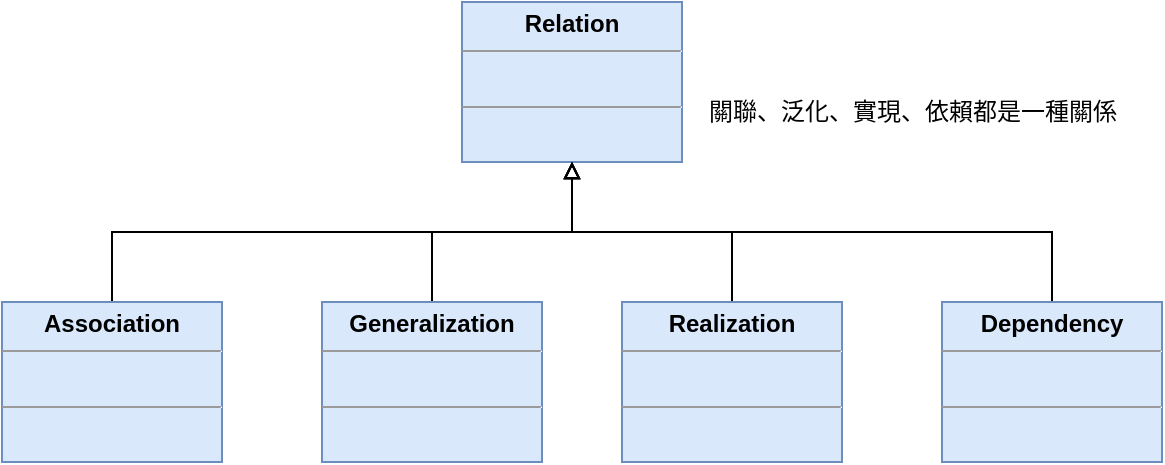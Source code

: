 <mxfile version="22.0.3" type="device">
  <diagram id="C5RBs43oDa-KdzZeNtuy" name="Page-1">
    <mxGraphModel dx="863" dy="505" grid="1" gridSize="10" guides="1" tooltips="1" connect="1" arrows="1" fold="1" page="1" pageScale="1" pageWidth="827" pageHeight="1169" math="0" shadow="0">
      <root>
        <mxCell id="WIyWlLk6GJQsqaUBKTNV-0" />
        <mxCell id="WIyWlLk6GJQsqaUBKTNV-1" parent="WIyWlLk6GJQsqaUBKTNV-0" />
        <mxCell id="QdLIedKiF2Z4h_buhTNF-79" value="&lt;p style=&quot;margin:0px;margin-top:4px;text-align:center;&quot;&gt;&lt;b&gt;Relation&lt;/b&gt;&lt;/p&gt;&lt;hr size=&quot;1&quot;&gt;&lt;p style=&quot;margin:0px;margin-left:4px;&quot;&gt;&lt;br&gt;&lt;/p&gt;&lt;hr size=&quot;1&quot;&gt;&lt;p style=&quot;margin:0px;margin-left:4px;&quot;&gt;&lt;br&gt;&lt;/p&gt;" style="verticalAlign=top;align=left;overflow=fill;fontSize=12;fontFamily=Helvetica;html=1;whiteSpace=wrap;fillColor=#dae8fc;strokeColor=#6c8ebf;" vertex="1" parent="WIyWlLk6GJQsqaUBKTNV-1">
          <mxGeometry x="320" y="10" width="110" height="80" as="geometry" />
        </mxCell>
        <mxCell id="QdLIedKiF2Z4h_buhTNF-130" style="edgeStyle=orthogonalEdgeStyle;rounded=0;orthogonalLoop=1;jettySize=auto;html=1;exitX=0.5;exitY=0;exitDx=0;exitDy=0;entryX=0.5;entryY=1;entryDx=0;entryDy=0;endArrow=block;endFill=0;" edge="1" parent="WIyWlLk6GJQsqaUBKTNV-1" source="QdLIedKiF2Z4h_buhTNF-96" target="QdLIedKiF2Z4h_buhTNF-79">
          <mxGeometry relative="1" as="geometry" />
        </mxCell>
        <mxCell id="QdLIedKiF2Z4h_buhTNF-96" value="&lt;p style=&quot;margin:0px;margin-top:4px;text-align:center;&quot;&gt;&lt;b&gt;Realization&lt;/b&gt;&lt;/p&gt;&lt;hr size=&quot;1&quot;&gt;&lt;p style=&quot;margin:0px;margin-left:4px;&quot;&gt;&lt;br&gt;&lt;/p&gt;&lt;hr size=&quot;1&quot;&gt;&lt;p style=&quot;margin:0px;margin-left:4px;&quot;&gt;&lt;br&gt;&lt;/p&gt;" style="verticalAlign=top;align=left;overflow=fill;fontSize=12;fontFamily=Helvetica;html=1;whiteSpace=wrap;fillColor=#dae8fc;strokeColor=#6c8ebf;" vertex="1" parent="WIyWlLk6GJQsqaUBKTNV-1">
          <mxGeometry x="400" y="160" width="110" height="80" as="geometry" />
        </mxCell>
        <mxCell id="QdLIedKiF2Z4h_buhTNF-129" style="edgeStyle=orthogonalEdgeStyle;rounded=0;orthogonalLoop=1;jettySize=auto;html=1;exitX=0.5;exitY=0;exitDx=0;exitDy=0;entryX=0.5;entryY=1;entryDx=0;entryDy=0;endArrow=block;endFill=0;" edge="1" parent="WIyWlLk6GJQsqaUBKTNV-1" source="QdLIedKiF2Z4h_buhTNF-122" target="QdLIedKiF2Z4h_buhTNF-79">
          <mxGeometry relative="1" as="geometry" />
        </mxCell>
        <mxCell id="QdLIedKiF2Z4h_buhTNF-122" value="&lt;p style=&quot;margin:0px;margin-top:4px;text-align:center;&quot;&gt;&lt;b&gt;Generalization&lt;/b&gt;&lt;/p&gt;&lt;hr size=&quot;1&quot;&gt;&lt;p style=&quot;margin:0px;margin-left:4px;&quot;&gt;&lt;br&gt;&lt;/p&gt;&lt;hr size=&quot;1&quot;&gt;&lt;p style=&quot;margin:0px;margin-left:4px;&quot;&gt;&lt;br&gt;&lt;/p&gt;" style="verticalAlign=top;align=left;overflow=fill;fontSize=12;fontFamily=Helvetica;html=1;whiteSpace=wrap;fillColor=#dae8fc;strokeColor=#6c8ebf;" vertex="1" parent="WIyWlLk6GJQsqaUBKTNV-1">
          <mxGeometry x="250" y="160" width="110" height="80" as="geometry" />
        </mxCell>
        <mxCell id="QdLIedKiF2Z4h_buhTNF-125" style="edgeStyle=orthogonalEdgeStyle;rounded=0;orthogonalLoop=1;jettySize=auto;html=1;exitX=0.5;exitY=0;exitDx=0;exitDy=0;entryX=0.5;entryY=1;entryDx=0;entryDy=0;endArrow=block;endFill=0;" edge="1" parent="WIyWlLk6GJQsqaUBKTNV-1" source="QdLIedKiF2Z4h_buhTNF-123" target="QdLIedKiF2Z4h_buhTNF-79">
          <mxGeometry relative="1" as="geometry">
            <Array as="points">
              <mxPoint x="145" y="125" />
              <mxPoint x="375" y="125" />
            </Array>
          </mxGeometry>
        </mxCell>
        <mxCell id="QdLIedKiF2Z4h_buhTNF-123" value="&lt;p style=&quot;margin:0px;margin-top:4px;text-align:center;&quot;&gt;&lt;b&gt;Association&lt;/b&gt;&lt;/p&gt;&lt;hr size=&quot;1&quot;&gt;&lt;p style=&quot;margin:0px;margin-left:4px;&quot;&gt;&lt;br&gt;&lt;/p&gt;&lt;hr size=&quot;1&quot;&gt;&lt;p style=&quot;margin:0px;margin-left:4px;&quot;&gt;&lt;br&gt;&lt;/p&gt;" style="verticalAlign=top;align=left;overflow=fill;fontSize=12;fontFamily=Helvetica;html=1;whiteSpace=wrap;fillColor=#dae8fc;strokeColor=#6c8ebf;" vertex="1" parent="WIyWlLk6GJQsqaUBKTNV-1">
          <mxGeometry x="90" y="160" width="110" height="80" as="geometry" />
        </mxCell>
        <mxCell id="QdLIedKiF2Z4h_buhTNF-131" style="edgeStyle=orthogonalEdgeStyle;rounded=0;orthogonalLoop=1;jettySize=auto;html=1;exitX=0.5;exitY=0;exitDx=0;exitDy=0;entryX=0.5;entryY=1;entryDx=0;entryDy=0;endArrow=block;endFill=0;" edge="1" parent="WIyWlLk6GJQsqaUBKTNV-1" source="QdLIedKiF2Z4h_buhTNF-124" target="QdLIedKiF2Z4h_buhTNF-79">
          <mxGeometry relative="1" as="geometry" />
        </mxCell>
        <mxCell id="QdLIedKiF2Z4h_buhTNF-124" value="&lt;p style=&quot;margin:0px;margin-top:4px;text-align:center;&quot;&gt;&lt;b&gt;Dependency&lt;/b&gt;&lt;/p&gt;&lt;hr size=&quot;1&quot;&gt;&lt;p style=&quot;margin:0px;margin-left:4px;&quot;&gt;&lt;br&gt;&lt;/p&gt;&lt;hr size=&quot;1&quot;&gt;&lt;p style=&quot;margin:0px;margin-left:4px;&quot;&gt;&lt;br&gt;&lt;/p&gt;" style="verticalAlign=top;align=left;overflow=fill;fontSize=12;fontFamily=Helvetica;html=1;whiteSpace=wrap;fillColor=#dae8fc;strokeColor=#6c8ebf;" vertex="1" parent="WIyWlLk6GJQsqaUBKTNV-1">
          <mxGeometry x="560" y="160" width="110" height="80" as="geometry" />
        </mxCell>
        <mxCell id="QdLIedKiF2Z4h_buhTNF-132" value="關聯、泛化、實現、依賴都是一種關係" style="text;html=1;align=center;verticalAlign=middle;resizable=0;points=[];autosize=1;strokeColor=none;fillColor=none;" vertex="1" parent="WIyWlLk6GJQsqaUBKTNV-1">
          <mxGeometry x="430" y="50" width="230" height="30" as="geometry" />
        </mxCell>
      </root>
    </mxGraphModel>
  </diagram>
</mxfile>

